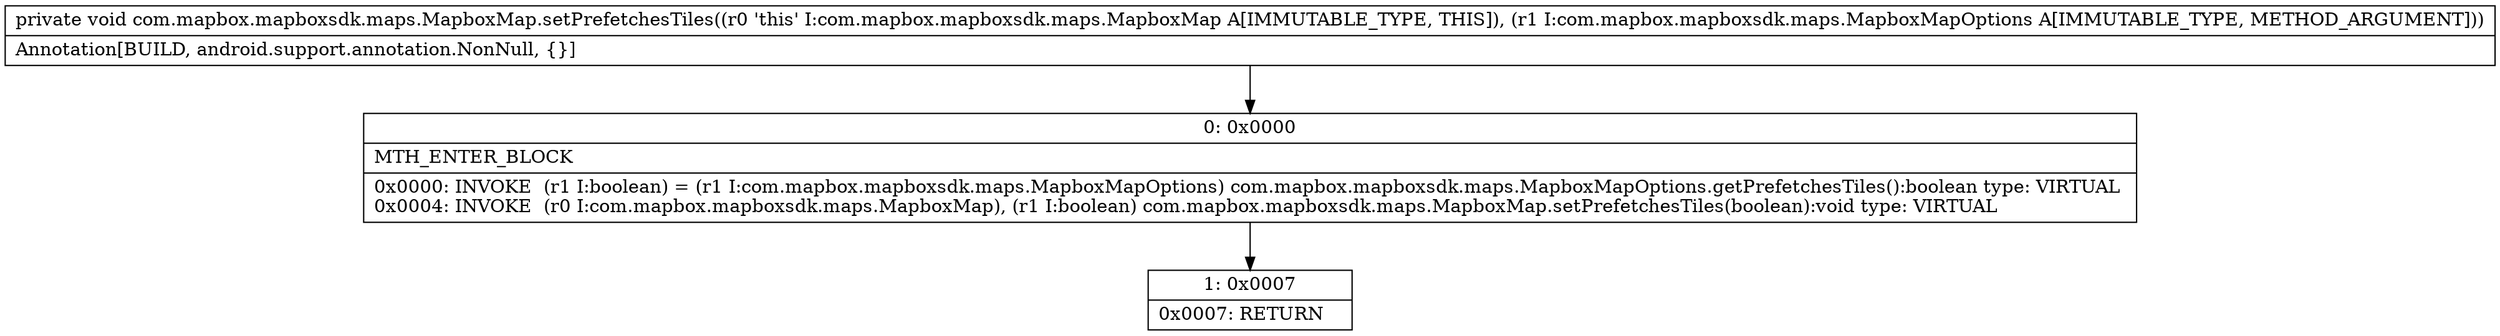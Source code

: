 digraph "CFG forcom.mapbox.mapboxsdk.maps.MapboxMap.setPrefetchesTiles(Lcom\/mapbox\/mapboxsdk\/maps\/MapboxMapOptions;)V" {
Node_0 [shape=record,label="{0\:\ 0x0000|MTH_ENTER_BLOCK\l|0x0000: INVOKE  (r1 I:boolean) = (r1 I:com.mapbox.mapboxsdk.maps.MapboxMapOptions) com.mapbox.mapboxsdk.maps.MapboxMapOptions.getPrefetchesTiles():boolean type: VIRTUAL \l0x0004: INVOKE  (r0 I:com.mapbox.mapboxsdk.maps.MapboxMap), (r1 I:boolean) com.mapbox.mapboxsdk.maps.MapboxMap.setPrefetchesTiles(boolean):void type: VIRTUAL \l}"];
Node_1 [shape=record,label="{1\:\ 0x0007|0x0007: RETURN   \l}"];
MethodNode[shape=record,label="{private void com.mapbox.mapboxsdk.maps.MapboxMap.setPrefetchesTiles((r0 'this' I:com.mapbox.mapboxsdk.maps.MapboxMap A[IMMUTABLE_TYPE, THIS]), (r1 I:com.mapbox.mapboxsdk.maps.MapboxMapOptions A[IMMUTABLE_TYPE, METHOD_ARGUMENT]))  | Annotation[BUILD, android.support.annotation.NonNull, \{\}]\l}"];
MethodNode -> Node_0;
Node_0 -> Node_1;
}

